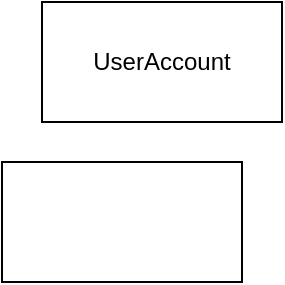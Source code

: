 <mxfile version="14.2.6" type="device"><diagram id="P41_63T5V5Uu_knSE_cC" name="Page-1"><mxGraphModel dx="1182" dy="675" grid="1" gridSize="10" guides="1" tooltips="1" connect="1" arrows="1" fold="1" page="1" pageScale="1" pageWidth="827" pageHeight="1169" math="0" shadow="0"><root><mxCell id="0"/><mxCell id="1" parent="0"/><mxCell id="SZrgFSjbz7wghgGCC18J-1" value="UserAccount&lt;br&gt;" style="rounded=0;whiteSpace=wrap;html=1;" vertex="1" parent="1"><mxGeometry x="150" y="110" width="120" height="60" as="geometry"/></mxCell><mxCell id="SZrgFSjbz7wghgGCC18J-2" value="&lt;div style=&quot;text-align: justify&quot;&gt;&lt;/div&gt;" style="whiteSpace=wrap;html=1;" vertex="1" parent="1"><mxGeometry x="130" y="190" width="120" height="60" as="geometry"/></mxCell></root></mxGraphModel></diagram></mxfile>